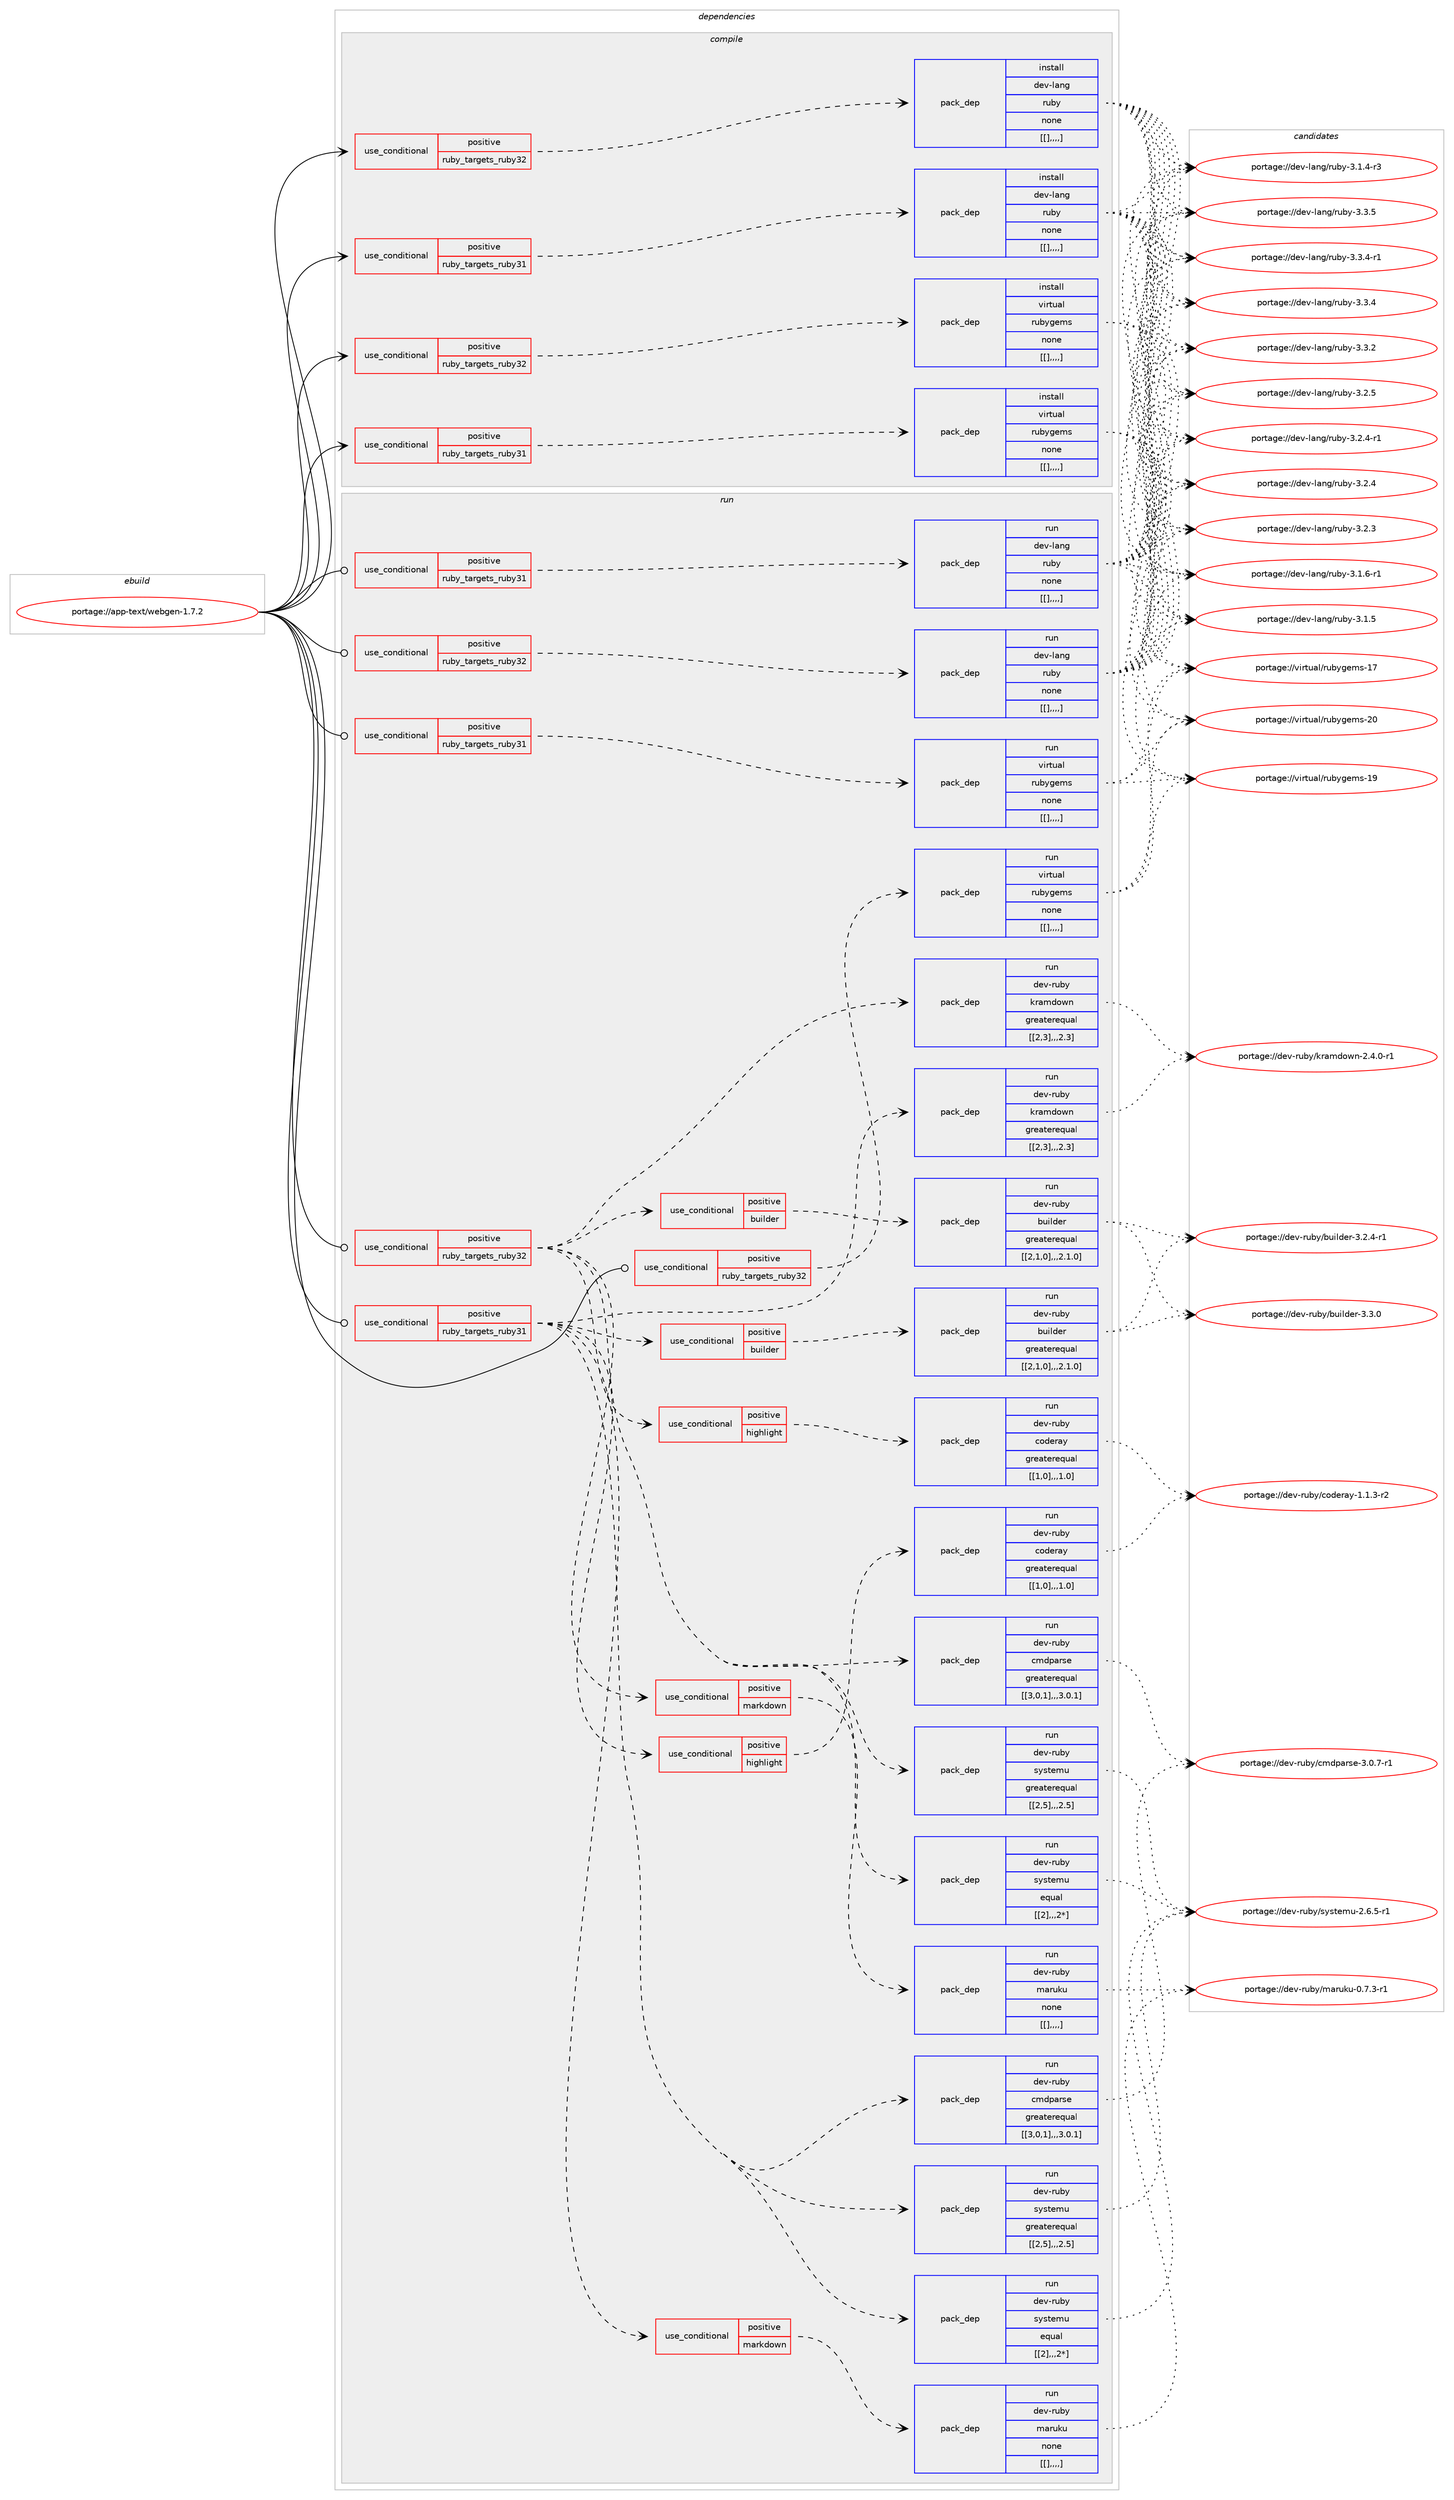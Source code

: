 digraph prolog {

# *************
# Graph options
# *************

newrank=true;
concentrate=true;
compound=true;
graph [rankdir=LR,fontname=Helvetica,fontsize=10,ranksep=1.5];#, ranksep=2.5, nodesep=0.2];
edge  [arrowhead=vee];
node  [fontname=Helvetica,fontsize=10];

# **********
# The ebuild
# **********

subgraph cluster_leftcol {
color=gray;
label=<<i>ebuild</i>>;
id [label="portage://app-text/webgen-1.7.2", color=red, width=4, href="../app-text/webgen-1.7.2.svg"];
}

# ****************
# The dependencies
# ****************

subgraph cluster_midcol {
color=gray;
label=<<i>dependencies</i>>;
subgraph cluster_compile {
fillcolor="#eeeeee";
style=filled;
label=<<i>compile</i>>;
subgraph cond16267 {
dependency60018 [label=<<TABLE BORDER="0" CELLBORDER="1" CELLSPACING="0" CELLPADDING="4"><TR><TD ROWSPAN="3" CELLPADDING="10">use_conditional</TD></TR><TR><TD>positive</TD></TR><TR><TD>ruby_targets_ruby31</TD></TR></TABLE>>, shape=none, color=red];
subgraph pack43242 {
dependency60019 [label=<<TABLE BORDER="0" CELLBORDER="1" CELLSPACING="0" CELLPADDING="4" WIDTH="220"><TR><TD ROWSPAN="6" CELLPADDING="30">pack_dep</TD></TR><TR><TD WIDTH="110">install</TD></TR><TR><TD>dev-lang</TD></TR><TR><TD>ruby</TD></TR><TR><TD>none</TD></TR><TR><TD>[[],,,,]</TD></TR></TABLE>>, shape=none, color=blue];
}
dependency60018:e -> dependency60019:w [weight=20,style="dashed",arrowhead="vee"];
}
id:e -> dependency60018:w [weight=20,style="solid",arrowhead="vee"];
subgraph cond16268 {
dependency60020 [label=<<TABLE BORDER="0" CELLBORDER="1" CELLSPACING="0" CELLPADDING="4"><TR><TD ROWSPAN="3" CELLPADDING="10">use_conditional</TD></TR><TR><TD>positive</TD></TR><TR><TD>ruby_targets_ruby31</TD></TR></TABLE>>, shape=none, color=red];
subgraph pack43243 {
dependency60021 [label=<<TABLE BORDER="0" CELLBORDER="1" CELLSPACING="0" CELLPADDING="4" WIDTH="220"><TR><TD ROWSPAN="6" CELLPADDING="30">pack_dep</TD></TR><TR><TD WIDTH="110">install</TD></TR><TR><TD>virtual</TD></TR><TR><TD>rubygems</TD></TR><TR><TD>none</TD></TR><TR><TD>[[],,,,]</TD></TR></TABLE>>, shape=none, color=blue];
}
dependency60020:e -> dependency60021:w [weight=20,style="dashed",arrowhead="vee"];
}
id:e -> dependency60020:w [weight=20,style="solid",arrowhead="vee"];
subgraph cond16269 {
dependency60022 [label=<<TABLE BORDER="0" CELLBORDER="1" CELLSPACING="0" CELLPADDING="4"><TR><TD ROWSPAN="3" CELLPADDING="10">use_conditional</TD></TR><TR><TD>positive</TD></TR><TR><TD>ruby_targets_ruby32</TD></TR></TABLE>>, shape=none, color=red];
subgraph pack43244 {
dependency60023 [label=<<TABLE BORDER="0" CELLBORDER="1" CELLSPACING="0" CELLPADDING="4" WIDTH="220"><TR><TD ROWSPAN="6" CELLPADDING="30">pack_dep</TD></TR><TR><TD WIDTH="110">install</TD></TR><TR><TD>dev-lang</TD></TR><TR><TD>ruby</TD></TR><TR><TD>none</TD></TR><TR><TD>[[],,,,]</TD></TR></TABLE>>, shape=none, color=blue];
}
dependency60022:e -> dependency60023:w [weight=20,style="dashed",arrowhead="vee"];
}
id:e -> dependency60022:w [weight=20,style="solid",arrowhead="vee"];
subgraph cond16270 {
dependency60024 [label=<<TABLE BORDER="0" CELLBORDER="1" CELLSPACING="0" CELLPADDING="4"><TR><TD ROWSPAN="3" CELLPADDING="10">use_conditional</TD></TR><TR><TD>positive</TD></TR><TR><TD>ruby_targets_ruby32</TD></TR></TABLE>>, shape=none, color=red];
subgraph pack43245 {
dependency60025 [label=<<TABLE BORDER="0" CELLBORDER="1" CELLSPACING="0" CELLPADDING="4" WIDTH="220"><TR><TD ROWSPAN="6" CELLPADDING="30">pack_dep</TD></TR><TR><TD WIDTH="110">install</TD></TR><TR><TD>virtual</TD></TR><TR><TD>rubygems</TD></TR><TR><TD>none</TD></TR><TR><TD>[[],,,,]</TD></TR></TABLE>>, shape=none, color=blue];
}
dependency60024:e -> dependency60025:w [weight=20,style="dashed",arrowhead="vee"];
}
id:e -> dependency60024:w [weight=20,style="solid",arrowhead="vee"];
}
subgraph cluster_compileandrun {
fillcolor="#eeeeee";
style=filled;
label=<<i>compile and run</i>>;
}
subgraph cluster_run {
fillcolor="#eeeeee";
style=filled;
label=<<i>run</i>>;
subgraph cond16271 {
dependency60026 [label=<<TABLE BORDER="0" CELLBORDER="1" CELLSPACING="0" CELLPADDING="4"><TR><TD ROWSPAN="3" CELLPADDING="10">use_conditional</TD></TR><TR><TD>positive</TD></TR><TR><TD>ruby_targets_ruby31</TD></TR></TABLE>>, shape=none, color=red];
subgraph pack43246 {
dependency60027 [label=<<TABLE BORDER="0" CELLBORDER="1" CELLSPACING="0" CELLPADDING="4" WIDTH="220"><TR><TD ROWSPAN="6" CELLPADDING="30">pack_dep</TD></TR><TR><TD WIDTH="110">run</TD></TR><TR><TD>dev-lang</TD></TR><TR><TD>ruby</TD></TR><TR><TD>none</TD></TR><TR><TD>[[],,,,]</TD></TR></TABLE>>, shape=none, color=blue];
}
dependency60026:e -> dependency60027:w [weight=20,style="dashed",arrowhead="vee"];
}
id:e -> dependency60026:w [weight=20,style="solid",arrowhead="odot"];
subgraph cond16272 {
dependency60028 [label=<<TABLE BORDER="0" CELLBORDER="1" CELLSPACING="0" CELLPADDING="4"><TR><TD ROWSPAN="3" CELLPADDING="10">use_conditional</TD></TR><TR><TD>positive</TD></TR><TR><TD>ruby_targets_ruby31</TD></TR></TABLE>>, shape=none, color=red];
subgraph pack43247 {
dependency60029 [label=<<TABLE BORDER="0" CELLBORDER="1" CELLSPACING="0" CELLPADDING="4" WIDTH="220"><TR><TD ROWSPAN="6" CELLPADDING="30">pack_dep</TD></TR><TR><TD WIDTH="110">run</TD></TR><TR><TD>dev-ruby</TD></TR><TR><TD>cmdparse</TD></TR><TR><TD>greaterequal</TD></TR><TR><TD>[[3,0,1],,,3.0.1]</TD></TR></TABLE>>, shape=none, color=blue];
}
dependency60028:e -> dependency60029:w [weight=20,style="dashed",arrowhead="vee"];
subgraph pack43248 {
dependency60030 [label=<<TABLE BORDER="0" CELLBORDER="1" CELLSPACING="0" CELLPADDING="4" WIDTH="220"><TR><TD ROWSPAN="6" CELLPADDING="30">pack_dep</TD></TR><TR><TD WIDTH="110">run</TD></TR><TR><TD>dev-ruby</TD></TR><TR><TD>systemu</TD></TR><TR><TD>greaterequal</TD></TR><TR><TD>[[2,5],,,2.5]</TD></TR></TABLE>>, shape=none, color=blue];
}
dependency60028:e -> dependency60030:w [weight=20,style="dashed",arrowhead="vee"];
subgraph pack43249 {
dependency60031 [label=<<TABLE BORDER="0" CELLBORDER="1" CELLSPACING="0" CELLPADDING="4" WIDTH="220"><TR><TD ROWSPAN="6" CELLPADDING="30">pack_dep</TD></TR><TR><TD WIDTH="110">run</TD></TR><TR><TD>dev-ruby</TD></TR><TR><TD>systemu</TD></TR><TR><TD>equal</TD></TR><TR><TD>[[2],,,2*]</TD></TR></TABLE>>, shape=none, color=blue];
}
dependency60028:e -> dependency60031:w [weight=20,style="dashed",arrowhead="vee"];
subgraph pack43250 {
dependency60032 [label=<<TABLE BORDER="0" CELLBORDER="1" CELLSPACING="0" CELLPADDING="4" WIDTH="220"><TR><TD ROWSPAN="6" CELLPADDING="30">pack_dep</TD></TR><TR><TD WIDTH="110">run</TD></TR><TR><TD>dev-ruby</TD></TR><TR><TD>kramdown</TD></TR><TR><TD>greaterequal</TD></TR><TR><TD>[[2,3],,,2.3]</TD></TR></TABLE>>, shape=none, color=blue];
}
dependency60028:e -> dependency60032:w [weight=20,style="dashed",arrowhead="vee"];
subgraph cond16273 {
dependency60033 [label=<<TABLE BORDER="0" CELLBORDER="1" CELLSPACING="0" CELLPADDING="4"><TR><TD ROWSPAN="3" CELLPADDING="10">use_conditional</TD></TR><TR><TD>positive</TD></TR><TR><TD>builder</TD></TR></TABLE>>, shape=none, color=red];
subgraph pack43251 {
dependency60034 [label=<<TABLE BORDER="0" CELLBORDER="1" CELLSPACING="0" CELLPADDING="4" WIDTH="220"><TR><TD ROWSPAN="6" CELLPADDING="30">pack_dep</TD></TR><TR><TD WIDTH="110">run</TD></TR><TR><TD>dev-ruby</TD></TR><TR><TD>builder</TD></TR><TR><TD>greaterequal</TD></TR><TR><TD>[[2,1,0],,,2.1.0]</TD></TR></TABLE>>, shape=none, color=blue];
}
dependency60033:e -> dependency60034:w [weight=20,style="dashed",arrowhead="vee"];
}
dependency60028:e -> dependency60033:w [weight=20,style="dashed",arrowhead="vee"];
subgraph cond16274 {
dependency60035 [label=<<TABLE BORDER="0" CELLBORDER="1" CELLSPACING="0" CELLPADDING="4"><TR><TD ROWSPAN="3" CELLPADDING="10">use_conditional</TD></TR><TR><TD>positive</TD></TR><TR><TD>highlight</TD></TR></TABLE>>, shape=none, color=red];
subgraph pack43252 {
dependency60036 [label=<<TABLE BORDER="0" CELLBORDER="1" CELLSPACING="0" CELLPADDING="4" WIDTH="220"><TR><TD ROWSPAN="6" CELLPADDING="30">pack_dep</TD></TR><TR><TD WIDTH="110">run</TD></TR><TR><TD>dev-ruby</TD></TR><TR><TD>coderay</TD></TR><TR><TD>greaterequal</TD></TR><TR><TD>[[1,0],,,1.0]</TD></TR></TABLE>>, shape=none, color=blue];
}
dependency60035:e -> dependency60036:w [weight=20,style="dashed",arrowhead="vee"];
}
dependency60028:e -> dependency60035:w [weight=20,style="dashed",arrowhead="vee"];
subgraph cond16275 {
dependency60037 [label=<<TABLE BORDER="0" CELLBORDER="1" CELLSPACING="0" CELLPADDING="4"><TR><TD ROWSPAN="3" CELLPADDING="10">use_conditional</TD></TR><TR><TD>positive</TD></TR><TR><TD>markdown</TD></TR></TABLE>>, shape=none, color=red];
subgraph pack43253 {
dependency60038 [label=<<TABLE BORDER="0" CELLBORDER="1" CELLSPACING="0" CELLPADDING="4" WIDTH="220"><TR><TD ROWSPAN="6" CELLPADDING="30">pack_dep</TD></TR><TR><TD WIDTH="110">run</TD></TR><TR><TD>dev-ruby</TD></TR><TR><TD>maruku</TD></TR><TR><TD>none</TD></TR><TR><TD>[[],,,,]</TD></TR></TABLE>>, shape=none, color=blue];
}
dependency60037:e -> dependency60038:w [weight=20,style="dashed",arrowhead="vee"];
}
dependency60028:e -> dependency60037:w [weight=20,style="dashed",arrowhead="vee"];
}
id:e -> dependency60028:w [weight=20,style="solid",arrowhead="odot"];
subgraph cond16276 {
dependency60039 [label=<<TABLE BORDER="0" CELLBORDER="1" CELLSPACING="0" CELLPADDING="4"><TR><TD ROWSPAN="3" CELLPADDING="10">use_conditional</TD></TR><TR><TD>positive</TD></TR><TR><TD>ruby_targets_ruby31</TD></TR></TABLE>>, shape=none, color=red];
subgraph pack43254 {
dependency60040 [label=<<TABLE BORDER="0" CELLBORDER="1" CELLSPACING="0" CELLPADDING="4" WIDTH="220"><TR><TD ROWSPAN="6" CELLPADDING="30">pack_dep</TD></TR><TR><TD WIDTH="110">run</TD></TR><TR><TD>virtual</TD></TR><TR><TD>rubygems</TD></TR><TR><TD>none</TD></TR><TR><TD>[[],,,,]</TD></TR></TABLE>>, shape=none, color=blue];
}
dependency60039:e -> dependency60040:w [weight=20,style="dashed",arrowhead="vee"];
}
id:e -> dependency60039:w [weight=20,style="solid",arrowhead="odot"];
subgraph cond16277 {
dependency60041 [label=<<TABLE BORDER="0" CELLBORDER="1" CELLSPACING="0" CELLPADDING="4"><TR><TD ROWSPAN="3" CELLPADDING="10">use_conditional</TD></TR><TR><TD>positive</TD></TR><TR><TD>ruby_targets_ruby32</TD></TR></TABLE>>, shape=none, color=red];
subgraph pack43255 {
dependency60042 [label=<<TABLE BORDER="0" CELLBORDER="1" CELLSPACING="0" CELLPADDING="4" WIDTH="220"><TR><TD ROWSPAN="6" CELLPADDING="30">pack_dep</TD></TR><TR><TD WIDTH="110">run</TD></TR><TR><TD>dev-lang</TD></TR><TR><TD>ruby</TD></TR><TR><TD>none</TD></TR><TR><TD>[[],,,,]</TD></TR></TABLE>>, shape=none, color=blue];
}
dependency60041:e -> dependency60042:w [weight=20,style="dashed",arrowhead="vee"];
}
id:e -> dependency60041:w [weight=20,style="solid",arrowhead="odot"];
subgraph cond16278 {
dependency60043 [label=<<TABLE BORDER="0" CELLBORDER="1" CELLSPACING="0" CELLPADDING="4"><TR><TD ROWSPAN="3" CELLPADDING="10">use_conditional</TD></TR><TR><TD>positive</TD></TR><TR><TD>ruby_targets_ruby32</TD></TR></TABLE>>, shape=none, color=red];
subgraph pack43256 {
dependency60044 [label=<<TABLE BORDER="0" CELLBORDER="1" CELLSPACING="0" CELLPADDING="4" WIDTH="220"><TR><TD ROWSPAN="6" CELLPADDING="30">pack_dep</TD></TR><TR><TD WIDTH="110">run</TD></TR><TR><TD>dev-ruby</TD></TR><TR><TD>cmdparse</TD></TR><TR><TD>greaterequal</TD></TR><TR><TD>[[3,0,1],,,3.0.1]</TD></TR></TABLE>>, shape=none, color=blue];
}
dependency60043:e -> dependency60044:w [weight=20,style="dashed",arrowhead="vee"];
subgraph pack43257 {
dependency60045 [label=<<TABLE BORDER="0" CELLBORDER="1" CELLSPACING="0" CELLPADDING="4" WIDTH="220"><TR><TD ROWSPAN="6" CELLPADDING="30">pack_dep</TD></TR><TR><TD WIDTH="110">run</TD></TR><TR><TD>dev-ruby</TD></TR><TR><TD>systemu</TD></TR><TR><TD>greaterequal</TD></TR><TR><TD>[[2,5],,,2.5]</TD></TR></TABLE>>, shape=none, color=blue];
}
dependency60043:e -> dependency60045:w [weight=20,style="dashed",arrowhead="vee"];
subgraph pack43258 {
dependency60046 [label=<<TABLE BORDER="0" CELLBORDER="1" CELLSPACING="0" CELLPADDING="4" WIDTH="220"><TR><TD ROWSPAN="6" CELLPADDING="30">pack_dep</TD></TR><TR><TD WIDTH="110">run</TD></TR><TR><TD>dev-ruby</TD></TR><TR><TD>systemu</TD></TR><TR><TD>equal</TD></TR><TR><TD>[[2],,,2*]</TD></TR></TABLE>>, shape=none, color=blue];
}
dependency60043:e -> dependency60046:w [weight=20,style="dashed",arrowhead="vee"];
subgraph pack43259 {
dependency60047 [label=<<TABLE BORDER="0" CELLBORDER="1" CELLSPACING="0" CELLPADDING="4" WIDTH="220"><TR><TD ROWSPAN="6" CELLPADDING="30">pack_dep</TD></TR><TR><TD WIDTH="110">run</TD></TR><TR><TD>dev-ruby</TD></TR><TR><TD>kramdown</TD></TR><TR><TD>greaterequal</TD></TR><TR><TD>[[2,3],,,2.3]</TD></TR></TABLE>>, shape=none, color=blue];
}
dependency60043:e -> dependency60047:w [weight=20,style="dashed",arrowhead="vee"];
subgraph cond16279 {
dependency60048 [label=<<TABLE BORDER="0" CELLBORDER="1" CELLSPACING="0" CELLPADDING="4"><TR><TD ROWSPAN="3" CELLPADDING="10">use_conditional</TD></TR><TR><TD>positive</TD></TR><TR><TD>builder</TD></TR></TABLE>>, shape=none, color=red];
subgraph pack43260 {
dependency60049 [label=<<TABLE BORDER="0" CELLBORDER="1" CELLSPACING="0" CELLPADDING="4" WIDTH="220"><TR><TD ROWSPAN="6" CELLPADDING="30">pack_dep</TD></TR><TR><TD WIDTH="110">run</TD></TR><TR><TD>dev-ruby</TD></TR><TR><TD>builder</TD></TR><TR><TD>greaterequal</TD></TR><TR><TD>[[2,1,0],,,2.1.0]</TD></TR></TABLE>>, shape=none, color=blue];
}
dependency60048:e -> dependency60049:w [weight=20,style="dashed",arrowhead="vee"];
}
dependency60043:e -> dependency60048:w [weight=20,style="dashed",arrowhead="vee"];
subgraph cond16280 {
dependency60050 [label=<<TABLE BORDER="0" CELLBORDER="1" CELLSPACING="0" CELLPADDING="4"><TR><TD ROWSPAN="3" CELLPADDING="10">use_conditional</TD></TR><TR><TD>positive</TD></TR><TR><TD>highlight</TD></TR></TABLE>>, shape=none, color=red];
subgraph pack43261 {
dependency60051 [label=<<TABLE BORDER="0" CELLBORDER="1" CELLSPACING="0" CELLPADDING="4" WIDTH="220"><TR><TD ROWSPAN="6" CELLPADDING="30">pack_dep</TD></TR><TR><TD WIDTH="110">run</TD></TR><TR><TD>dev-ruby</TD></TR><TR><TD>coderay</TD></TR><TR><TD>greaterequal</TD></TR><TR><TD>[[1,0],,,1.0]</TD></TR></TABLE>>, shape=none, color=blue];
}
dependency60050:e -> dependency60051:w [weight=20,style="dashed",arrowhead="vee"];
}
dependency60043:e -> dependency60050:w [weight=20,style="dashed",arrowhead="vee"];
subgraph cond16281 {
dependency60052 [label=<<TABLE BORDER="0" CELLBORDER="1" CELLSPACING="0" CELLPADDING="4"><TR><TD ROWSPAN="3" CELLPADDING="10">use_conditional</TD></TR><TR><TD>positive</TD></TR><TR><TD>markdown</TD></TR></TABLE>>, shape=none, color=red];
subgraph pack43262 {
dependency60053 [label=<<TABLE BORDER="0" CELLBORDER="1" CELLSPACING="0" CELLPADDING="4" WIDTH="220"><TR><TD ROWSPAN="6" CELLPADDING="30">pack_dep</TD></TR><TR><TD WIDTH="110">run</TD></TR><TR><TD>dev-ruby</TD></TR><TR><TD>maruku</TD></TR><TR><TD>none</TD></TR><TR><TD>[[],,,,]</TD></TR></TABLE>>, shape=none, color=blue];
}
dependency60052:e -> dependency60053:w [weight=20,style="dashed",arrowhead="vee"];
}
dependency60043:e -> dependency60052:w [weight=20,style="dashed",arrowhead="vee"];
}
id:e -> dependency60043:w [weight=20,style="solid",arrowhead="odot"];
subgraph cond16282 {
dependency60054 [label=<<TABLE BORDER="0" CELLBORDER="1" CELLSPACING="0" CELLPADDING="4"><TR><TD ROWSPAN="3" CELLPADDING="10">use_conditional</TD></TR><TR><TD>positive</TD></TR><TR><TD>ruby_targets_ruby32</TD></TR></TABLE>>, shape=none, color=red];
subgraph pack43263 {
dependency60055 [label=<<TABLE BORDER="0" CELLBORDER="1" CELLSPACING="0" CELLPADDING="4" WIDTH="220"><TR><TD ROWSPAN="6" CELLPADDING="30">pack_dep</TD></TR><TR><TD WIDTH="110">run</TD></TR><TR><TD>virtual</TD></TR><TR><TD>rubygems</TD></TR><TR><TD>none</TD></TR><TR><TD>[[],,,,]</TD></TR></TABLE>>, shape=none, color=blue];
}
dependency60054:e -> dependency60055:w [weight=20,style="dashed",arrowhead="vee"];
}
id:e -> dependency60054:w [weight=20,style="solid",arrowhead="odot"];
}
}

# **************
# The candidates
# **************

subgraph cluster_choices {
rank=same;
color=gray;
label=<<i>candidates</i>>;

subgraph choice43242 {
color=black;
nodesep=1;
choice10010111845108971101034711411798121455146514653 [label="portage://dev-lang/ruby-3.3.5", color=red, width=4,href="../dev-lang/ruby-3.3.5.svg"];
choice100101118451089711010347114117981214551465146524511449 [label="portage://dev-lang/ruby-3.3.4-r1", color=red, width=4,href="../dev-lang/ruby-3.3.4-r1.svg"];
choice10010111845108971101034711411798121455146514652 [label="portage://dev-lang/ruby-3.3.4", color=red, width=4,href="../dev-lang/ruby-3.3.4.svg"];
choice10010111845108971101034711411798121455146514650 [label="portage://dev-lang/ruby-3.3.2", color=red, width=4,href="../dev-lang/ruby-3.3.2.svg"];
choice10010111845108971101034711411798121455146504653 [label="portage://dev-lang/ruby-3.2.5", color=red, width=4,href="../dev-lang/ruby-3.2.5.svg"];
choice100101118451089711010347114117981214551465046524511449 [label="portage://dev-lang/ruby-3.2.4-r1", color=red, width=4,href="../dev-lang/ruby-3.2.4-r1.svg"];
choice10010111845108971101034711411798121455146504652 [label="portage://dev-lang/ruby-3.2.4", color=red, width=4,href="../dev-lang/ruby-3.2.4.svg"];
choice10010111845108971101034711411798121455146504651 [label="portage://dev-lang/ruby-3.2.3", color=red, width=4,href="../dev-lang/ruby-3.2.3.svg"];
choice100101118451089711010347114117981214551464946544511449 [label="portage://dev-lang/ruby-3.1.6-r1", color=red, width=4,href="../dev-lang/ruby-3.1.6-r1.svg"];
choice10010111845108971101034711411798121455146494653 [label="portage://dev-lang/ruby-3.1.5", color=red, width=4,href="../dev-lang/ruby-3.1.5.svg"];
choice100101118451089711010347114117981214551464946524511451 [label="portage://dev-lang/ruby-3.1.4-r3", color=red, width=4,href="../dev-lang/ruby-3.1.4-r3.svg"];
dependency60019:e -> choice10010111845108971101034711411798121455146514653:w [style=dotted,weight="100"];
dependency60019:e -> choice100101118451089711010347114117981214551465146524511449:w [style=dotted,weight="100"];
dependency60019:e -> choice10010111845108971101034711411798121455146514652:w [style=dotted,weight="100"];
dependency60019:e -> choice10010111845108971101034711411798121455146514650:w [style=dotted,weight="100"];
dependency60019:e -> choice10010111845108971101034711411798121455146504653:w [style=dotted,weight="100"];
dependency60019:e -> choice100101118451089711010347114117981214551465046524511449:w [style=dotted,weight="100"];
dependency60019:e -> choice10010111845108971101034711411798121455146504652:w [style=dotted,weight="100"];
dependency60019:e -> choice10010111845108971101034711411798121455146504651:w [style=dotted,weight="100"];
dependency60019:e -> choice100101118451089711010347114117981214551464946544511449:w [style=dotted,weight="100"];
dependency60019:e -> choice10010111845108971101034711411798121455146494653:w [style=dotted,weight="100"];
dependency60019:e -> choice100101118451089711010347114117981214551464946524511451:w [style=dotted,weight="100"];
}
subgraph choice43243 {
color=black;
nodesep=1;
choice118105114116117971084711411798121103101109115455048 [label="portage://virtual/rubygems-20", color=red, width=4,href="../virtual/rubygems-20.svg"];
choice118105114116117971084711411798121103101109115454957 [label="portage://virtual/rubygems-19", color=red, width=4,href="../virtual/rubygems-19.svg"];
choice118105114116117971084711411798121103101109115454955 [label="portage://virtual/rubygems-17", color=red, width=4,href="../virtual/rubygems-17.svg"];
dependency60021:e -> choice118105114116117971084711411798121103101109115455048:w [style=dotted,weight="100"];
dependency60021:e -> choice118105114116117971084711411798121103101109115454957:w [style=dotted,weight="100"];
dependency60021:e -> choice118105114116117971084711411798121103101109115454955:w [style=dotted,weight="100"];
}
subgraph choice43244 {
color=black;
nodesep=1;
choice10010111845108971101034711411798121455146514653 [label="portage://dev-lang/ruby-3.3.5", color=red, width=4,href="../dev-lang/ruby-3.3.5.svg"];
choice100101118451089711010347114117981214551465146524511449 [label="portage://dev-lang/ruby-3.3.4-r1", color=red, width=4,href="../dev-lang/ruby-3.3.4-r1.svg"];
choice10010111845108971101034711411798121455146514652 [label="portage://dev-lang/ruby-3.3.4", color=red, width=4,href="../dev-lang/ruby-3.3.4.svg"];
choice10010111845108971101034711411798121455146514650 [label="portage://dev-lang/ruby-3.3.2", color=red, width=4,href="../dev-lang/ruby-3.3.2.svg"];
choice10010111845108971101034711411798121455146504653 [label="portage://dev-lang/ruby-3.2.5", color=red, width=4,href="../dev-lang/ruby-3.2.5.svg"];
choice100101118451089711010347114117981214551465046524511449 [label="portage://dev-lang/ruby-3.2.4-r1", color=red, width=4,href="../dev-lang/ruby-3.2.4-r1.svg"];
choice10010111845108971101034711411798121455146504652 [label="portage://dev-lang/ruby-3.2.4", color=red, width=4,href="../dev-lang/ruby-3.2.4.svg"];
choice10010111845108971101034711411798121455146504651 [label="portage://dev-lang/ruby-3.2.3", color=red, width=4,href="../dev-lang/ruby-3.2.3.svg"];
choice100101118451089711010347114117981214551464946544511449 [label="portage://dev-lang/ruby-3.1.6-r1", color=red, width=4,href="../dev-lang/ruby-3.1.6-r1.svg"];
choice10010111845108971101034711411798121455146494653 [label="portage://dev-lang/ruby-3.1.5", color=red, width=4,href="../dev-lang/ruby-3.1.5.svg"];
choice100101118451089711010347114117981214551464946524511451 [label="portage://dev-lang/ruby-3.1.4-r3", color=red, width=4,href="../dev-lang/ruby-3.1.4-r3.svg"];
dependency60023:e -> choice10010111845108971101034711411798121455146514653:w [style=dotted,weight="100"];
dependency60023:e -> choice100101118451089711010347114117981214551465146524511449:w [style=dotted,weight="100"];
dependency60023:e -> choice10010111845108971101034711411798121455146514652:w [style=dotted,weight="100"];
dependency60023:e -> choice10010111845108971101034711411798121455146514650:w [style=dotted,weight="100"];
dependency60023:e -> choice10010111845108971101034711411798121455146504653:w [style=dotted,weight="100"];
dependency60023:e -> choice100101118451089711010347114117981214551465046524511449:w [style=dotted,weight="100"];
dependency60023:e -> choice10010111845108971101034711411798121455146504652:w [style=dotted,weight="100"];
dependency60023:e -> choice10010111845108971101034711411798121455146504651:w [style=dotted,weight="100"];
dependency60023:e -> choice100101118451089711010347114117981214551464946544511449:w [style=dotted,weight="100"];
dependency60023:e -> choice10010111845108971101034711411798121455146494653:w [style=dotted,weight="100"];
dependency60023:e -> choice100101118451089711010347114117981214551464946524511451:w [style=dotted,weight="100"];
}
subgraph choice43245 {
color=black;
nodesep=1;
choice118105114116117971084711411798121103101109115455048 [label="portage://virtual/rubygems-20", color=red, width=4,href="../virtual/rubygems-20.svg"];
choice118105114116117971084711411798121103101109115454957 [label="portage://virtual/rubygems-19", color=red, width=4,href="../virtual/rubygems-19.svg"];
choice118105114116117971084711411798121103101109115454955 [label="portage://virtual/rubygems-17", color=red, width=4,href="../virtual/rubygems-17.svg"];
dependency60025:e -> choice118105114116117971084711411798121103101109115455048:w [style=dotted,weight="100"];
dependency60025:e -> choice118105114116117971084711411798121103101109115454957:w [style=dotted,weight="100"];
dependency60025:e -> choice118105114116117971084711411798121103101109115454955:w [style=dotted,weight="100"];
}
subgraph choice43246 {
color=black;
nodesep=1;
choice10010111845108971101034711411798121455146514653 [label="portage://dev-lang/ruby-3.3.5", color=red, width=4,href="../dev-lang/ruby-3.3.5.svg"];
choice100101118451089711010347114117981214551465146524511449 [label="portage://dev-lang/ruby-3.3.4-r1", color=red, width=4,href="../dev-lang/ruby-3.3.4-r1.svg"];
choice10010111845108971101034711411798121455146514652 [label="portage://dev-lang/ruby-3.3.4", color=red, width=4,href="../dev-lang/ruby-3.3.4.svg"];
choice10010111845108971101034711411798121455146514650 [label="portage://dev-lang/ruby-3.3.2", color=red, width=4,href="../dev-lang/ruby-3.3.2.svg"];
choice10010111845108971101034711411798121455146504653 [label="portage://dev-lang/ruby-3.2.5", color=red, width=4,href="../dev-lang/ruby-3.2.5.svg"];
choice100101118451089711010347114117981214551465046524511449 [label="portage://dev-lang/ruby-3.2.4-r1", color=red, width=4,href="../dev-lang/ruby-3.2.4-r1.svg"];
choice10010111845108971101034711411798121455146504652 [label="portage://dev-lang/ruby-3.2.4", color=red, width=4,href="../dev-lang/ruby-3.2.4.svg"];
choice10010111845108971101034711411798121455146504651 [label="portage://dev-lang/ruby-3.2.3", color=red, width=4,href="../dev-lang/ruby-3.2.3.svg"];
choice100101118451089711010347114117981214551464946544511449 [label="portage://dev-lang/ruby-3.1.6-r1", color=red, width=4,href="../dev-lang/ruby-3.1.6-r1.svg"];
choice10010111845108971101034711411798121455146494653 [label="portage://dev-lang/ruby-3.1.5", color=red, width=4,href="../dev-lang/ruby-3.1.5.svg"];
choice100101118451089711010347114117981214551464946524511451 [label="portage://dev-lang/ruby-3.1.4-r3", color=red, width=4,href="../dev-lang/ruby-3.1.4-r3.svg"];
dependency60027:e -> choice10010111845108971101034711411798121455146514653:w [style=dotted,weight="100"];
dependency60027:e -> choice100101118451089711010347114117981214551465146524511449:w [style=dotted,weight="100"];
dependency60027:e -> choice10010111845108971101034711411798121455146514652:w [style=dotted,weight="100"];
dependency60027:e -> choice10010111845108971101034711411798121455146514650:w [style=dotted,weight="100"];
dependency60027:e -> choice10010111845108971101034711411798121455146504653:w [style=dotted,weight="100"];
dependency60027:e -> choice100101118451089711010347114117981214551465046524511449:w [style=dotted,weight="100"];
dependency60027:e -> choice10010111845108971101034711411798121455146504652:w [style=dotted,weight="100"];
dependency60027:e -> choice10010111845108971101034711411798121455146504651:w [style=dotted,weight="100"];
dependency60027:e -> choice100101118451089711010347114117981214551464946544511449:w [style=dotted,weight="100"];
dependency60027:e -> choice10010111845108971101034711411798121455146494653:w [style=dotted,weight="100"];
dependency60027:e -> choice100101118451089711010347114117981214551464946524511451:w [style=dotted,weight="100"];
}
subgraph choice43247 {
color=black;
nodesep=1;
choice10010111845114117981214799109100112971141151014551464846554511449 [label="portage://dev-ruby/cmdparse-3.0.7-r1", color=red, width=4,href="../dev-ruby/cmdparse-3.0.7-r1.svg"];
dependency60029:e -> choice10010111845114117981214799109100112971141151014551464846554511449:w [style=dotted,weight="100"];
}
subgraph choice43248 {
color=black;
nodesep=1;
choice1001011184511411798121471151211151161011091174550465446534511449 [label="portage://dev-ruby/systemu-2.6.5-r1", color=red, width=4,href="../dev-ruby/systemu-2.6.5-r1.svg"];
dependency60030:e -> choice1001011184511411798121471151211151161011091174550465446534511449:w [style=dotted,weight="100"];
}
subgraph choice43249 {
color=black;
nodesep=1;
choice1001011184511411798121471151211151161011091174550465446534511449 [label="portage://dev-ruby/systemu-2.6.5-r1", color=red, width=4,href="../dev-ruby/systemu-2.6.5-r1.svg"];
dependency60031:e -> choice1001011184511411798121471151211151161011091174550465446534511449:w [style=dotted,weight="100"];
}
subgraph choice43250 {
color=black;
nodesep=1;
choice100101118451141179812147107114971091001111191104550465246484511449 [label="portage://dev-ruby/kramdown-2.4.0-r1", color=red, width=4,href="../dev-ruby/kramdown-2.4.0-r1.svg"];
dependency60032:e -> choice100101118451141179812147107114971091001111191104550465246484511449:w [style=dotted,weight="100"];
}
subgraph choice43251 {
color=black;
nodesep=1;
choice10010111845114117981214798117105108100101114455146514648 [label="portage://dev-ruby/builder-3.3.0", color=red, width=4,href="../dev-ruby/builder-3.3.0.svg"];
choice100101118451141179812147981171051081001011144551465046524511449 [label="portage://dev-ruby/builder-3.2.4-r1", color=red, width=4,href="../dev-ruby/builder-3.2.4-r1.svg"];
dependency60034:e -> choice10010111845114117981214798117105108100101114455146514648:w [style=dotted,weight="100"];
dependency60034:e -> choice100101118451141179812147981171051081001011144551465046524511449:w [style=dotted,weight="100"];
}
subgraph choice43252 {
color=black;
nodesep=1;
choice10010111845114117981214799111100101114971214549464946514511450 [label="portage://dev-ruby/coderay-1.1.3-r2", color=red, width=4,href="../dev-ruby/coderay-1.1.3-r2.svg"];
dependency60036:e -> choice10010111845114117981214799111100101114971214549464946514511450:w [style=dotted,weight="100"];
}
subgraph choice43253 {
color=black;
nodesep=1;
choice100101118451141179812147109971141171071174548465546514511449 [label="portage://dev-ruby/maruku-0.7.3-r1", color=red, width=4,href="../dev-ruby/maruku-0.7.3-r1.svg"];
dependency60038:e -> choice100101118451141179812147109971141171071174548465546514511449:w [style=dotted,weight="100"];
}
subgraph choice43254 {
color=black;
nodesep=1;
choice118105114116117971084711411798121103101109115455048 [label="portage://virtual/rubygems-20", color=red, width=4,href="../virtual/rubygems-20.svg"];
choice118105114116117971084711411798121103101109115454957 [label="portage://virtual/rubygems-19", color=red, width=4,href="../virtual/rubygems-19.svg"];
choice118105114116117971084711411798121103101109115454955 [label="portage://virtual/rubygems-17", color=red, width=4,href="../virtual/rubygems-17.svg"];
dependency60040:e -> choice118105114116117971084711411798121103101109115455048:w [style=dotted,weight="100"];
dependency60040:e -> choice118105114116117971084711411798121103101109115454957:w [style=dotted,weight="100"];
dependency60040:e -> choice118105114116117971084711411798121103101109115454955:w [style=dotted,weight="100"];
}
subgraph choice43255 {
color=black;
nodesep=1;
choice10010111845108971101034711411798121455146514653 [label="portage://dev-lang/ruby-3.3.5", color=red, width=4,href="../dev-lang/ruby-3.3.5.svg"];
choice100101118451089711010347114117981214551465146524511449 [label="portage://dev-lang/ruby-3.3.4-r1", color=red, width=4,href="../dev-lang/ruby-3.3.4-r1.svg"];
choice10010111845108971101034711411798121455146514652 [label="portage://dev-lang/ruby-3.3.4", color=red, width=4,href="../dev-lang/ruby-3.3.4.svg"];
choice10010111845108971101034711411798121455146514650 [label="portage://dev-lang/ruby-3.3.2", color=red, width=4,href="../dev-lang/ruby-3.3.2.svg"];
choice10010111845108971101034711411798121455146504653 [label="portage://dev-lang/ruby-3.2.5", color=red, width=4,href="../dev-lang/ruby-3.2.5.svg"];
choice100101118451089711010347114117981214551465046524511449 [label="portage://dev-lang/ruby-3.2.4-r1", color=red, width=4,href="../dev-lang/ruby-3.2.4-r1.svg"];
choice10010111845108971101034711411798121455146504652 [label="portage://dev-lang/ruby-3.2.4", color=red, width=4,href="../dev-lang/ruby-3.2.4.svg"];
choice10010111845108971101034711411798121455146504651 [label="portage://dev-lang/ruby-3.2.3", color=red, width=4,href="../dev-lang/ruby-3.2.3.svg"];
choice100101118451089711010347114117981214551464946544511449 [label="portage://dev-lang/ruby-3.1.6-r1", color=red, width=4,href="../dev-lang/ruby-3.1.6-r1.svg"];
choice10010111845108971101034711411798121455146494653 [label="portage://dev-lang/ruby-3.1.5", color=red, width=4,href="../dev-lang/ruby-3.1.5.svg"];
choice100101118451089711010347114117981214551464946524511451 [label="portage://dev-lang/ruby-3.1.4-r3", color=red, width=4,href="../dev-lang/ruby-3.1.4-r3.svg"];
dependency60042:e -> choice10010111845108971101034711411798121455146514653:w [style=dotted,weight="100"];
dependency60042:e -> choice100101118451089711010347114117981214551465146524511449:w [style=dotted,weight="100"];
dependency60042:e -> choice10010111845108971101034711411798121455146514652:w [style=dotted,weight="100"];
dependency60042:e -> choice10010111845108971101034711411798121455146514650:w [style=dotted,weight="100"];
dependency60042:e -> choice10010111845108971101034711411798121455146504653:w [style=dotted,weight="100"];
dependency60042:e -> choice100101118451089711010347114117981214551465046524511449:w [style=dotted,weight="100"];
dependency60042:e -> choice10010111845108971101034711411798121455146504652:w [style=dotted,weight="100"];
dependency60042:e -> choice10010111845108971101034711411798121455146504651:w [style=dotted,weight="100"];
dependency60042:e -> choice100101118451089711010347114117981214551464946544511449:w [style=dotted,weight="100"];
dependency60042:e -> choice10010111845108971101034711411798121455146494653:w [style=dotted,weight="100"];
dependency60042:e -> choice100101118451089711010347114117981214551464946524511451:w [style=dotted,weight="100"];
}
subgraph choice43256 {
color=black;
nodesep=1;
choice10010111845114117981214799109100112971141151014551464846554511449 [label="portage://dev-ruby/cmdparse-3.0.7-r1", color=red, width=4,href="../dev-ruby/cmdparse-3.0.7-r1.svg"];
dependency60044:e -> choice10010111845114117981214799109100112971141151014551464846554511449:w [style=dotted,weight="100"];
}
subgraph choice43257 {
color=black;
nodesep=1;
choice1001011184511411798121471151211151161011091174550465446534511449 [label="portage://dev-ruby/systemu-2.6.5-r1", color=red, width=4,href="../dev-ruby/systemu-2.6.5-r1.svg"];
dependency60045:e -> choice1001011184511411798121471151211151161011091174550465446534511449:w [style=dotted,weight="100"];
}
subgraph choice43258 {
color=black;
nodesep=1;
choice1001011184511411798121471151211151161011091174550465446534511449 [label="portage://dev-ruby/systemu-2.6.5-r1", color=red, width=4,href="../dev-ruby/systemu-2.6.5-r1.svg"];
dependency60046:e -> choice1001011184511411798121471151211151161011091174550465446534511449:w [style=dotted,weight="100"];
}
subgraph choice43259 {
color=black;
nodesep=1;
choice100101118451141179812147107114971091001111191104550465246484511449 [label="portage://dev-ruby/kramdown-2.4.0-r1", color=red, width=4,href="../dev-ruby/kramdown-2.4.0-r1.svg"];
dependency60047:e -> choice100101118451141179812147107114971091001111191104550465246484511449:w [style=dotted,weight="100"];
}
subgraph choice43260 {
color=black;
nodesep=1;
choice10010111845114117981214798117105108100101114455146514648 [label="portage://dev-ruby/builder-3.3.0", color=red, width=4,href="../dev-ruby/builder-3.3.0.svg"];
choice100101118451141179812147981171051081001011144551465046524511449 [label="portage://dev-ruby/builder-3.2.4-r1", color=red, width=4,href="../dev-ruby/builder-3.2.4-r1.svg"];
dependency60049:e -> choice10010111845114117981214798117105108100101114455146514648:w [style=dotted,weight="100"];
dependency60049:e -> choice100101118451141179812147981171051081001011144551465046524511449:w [style=dotted,weight="100"];
}
subgraph choice43261 {
color=black;
nodesep=1;
choice10010111845114117981214799111100101114971214549464946514511450 [label="portage://dev-ruby/coderay-1.1.3-r2", color=red, width=4,href="../dev-ruby/coderay-1.1.3-r2.svg"];
dependency60051:e -> choice10010111845114117981214799111100101114971214549464946514511450:w [style=dotted,weight="100"];
}
subgraph choice43262 {
color=black;
nodesep=1;
choice100101118451141179812147109971141171071174548465546514511449 [label="portage://dev-ruby/maruku-0.7.3-r1", color=red, width=4,href="../dev-ruby/maruku-0.7.3-r1.svg"];
dependency60053:e -> choice100101118451141179812147109971141171071174548465546514511449:w [style=dotted,weight="100"];
}
subgraph choice43263 {
color=black;
nodesep=1;
choice118105114116117971084711411798121103101109115455048 [label="portage://virtual/rubygems-20", color=red, width=4,href="../virtual/rubygems-20.svg"];
choice118105114116117971084711411798121103101109115454957 [label="portage://virtual/rubygems-19", color=red, width=4,href="../virtual/rubygems-19.svg"];
choice118105114116117971084711411798121103101109115454955 [label="portage://virtual/rubygems-17", color=red, width=4,href="../virtual/rubygems-17.svg"];
dependency60055:e -> choice118105114116117971084711411798121103101109115455048:w [style=dotted,weight="100"];
dependency60055:e -> choice118105114116117971084711411798121103101109115454957:w [style=dotted,weight="100"];
dependency60055:e -> choice118105114116117971084711411798121103101109115454955:w [style=dotted,weight="100"];
}
}

}
